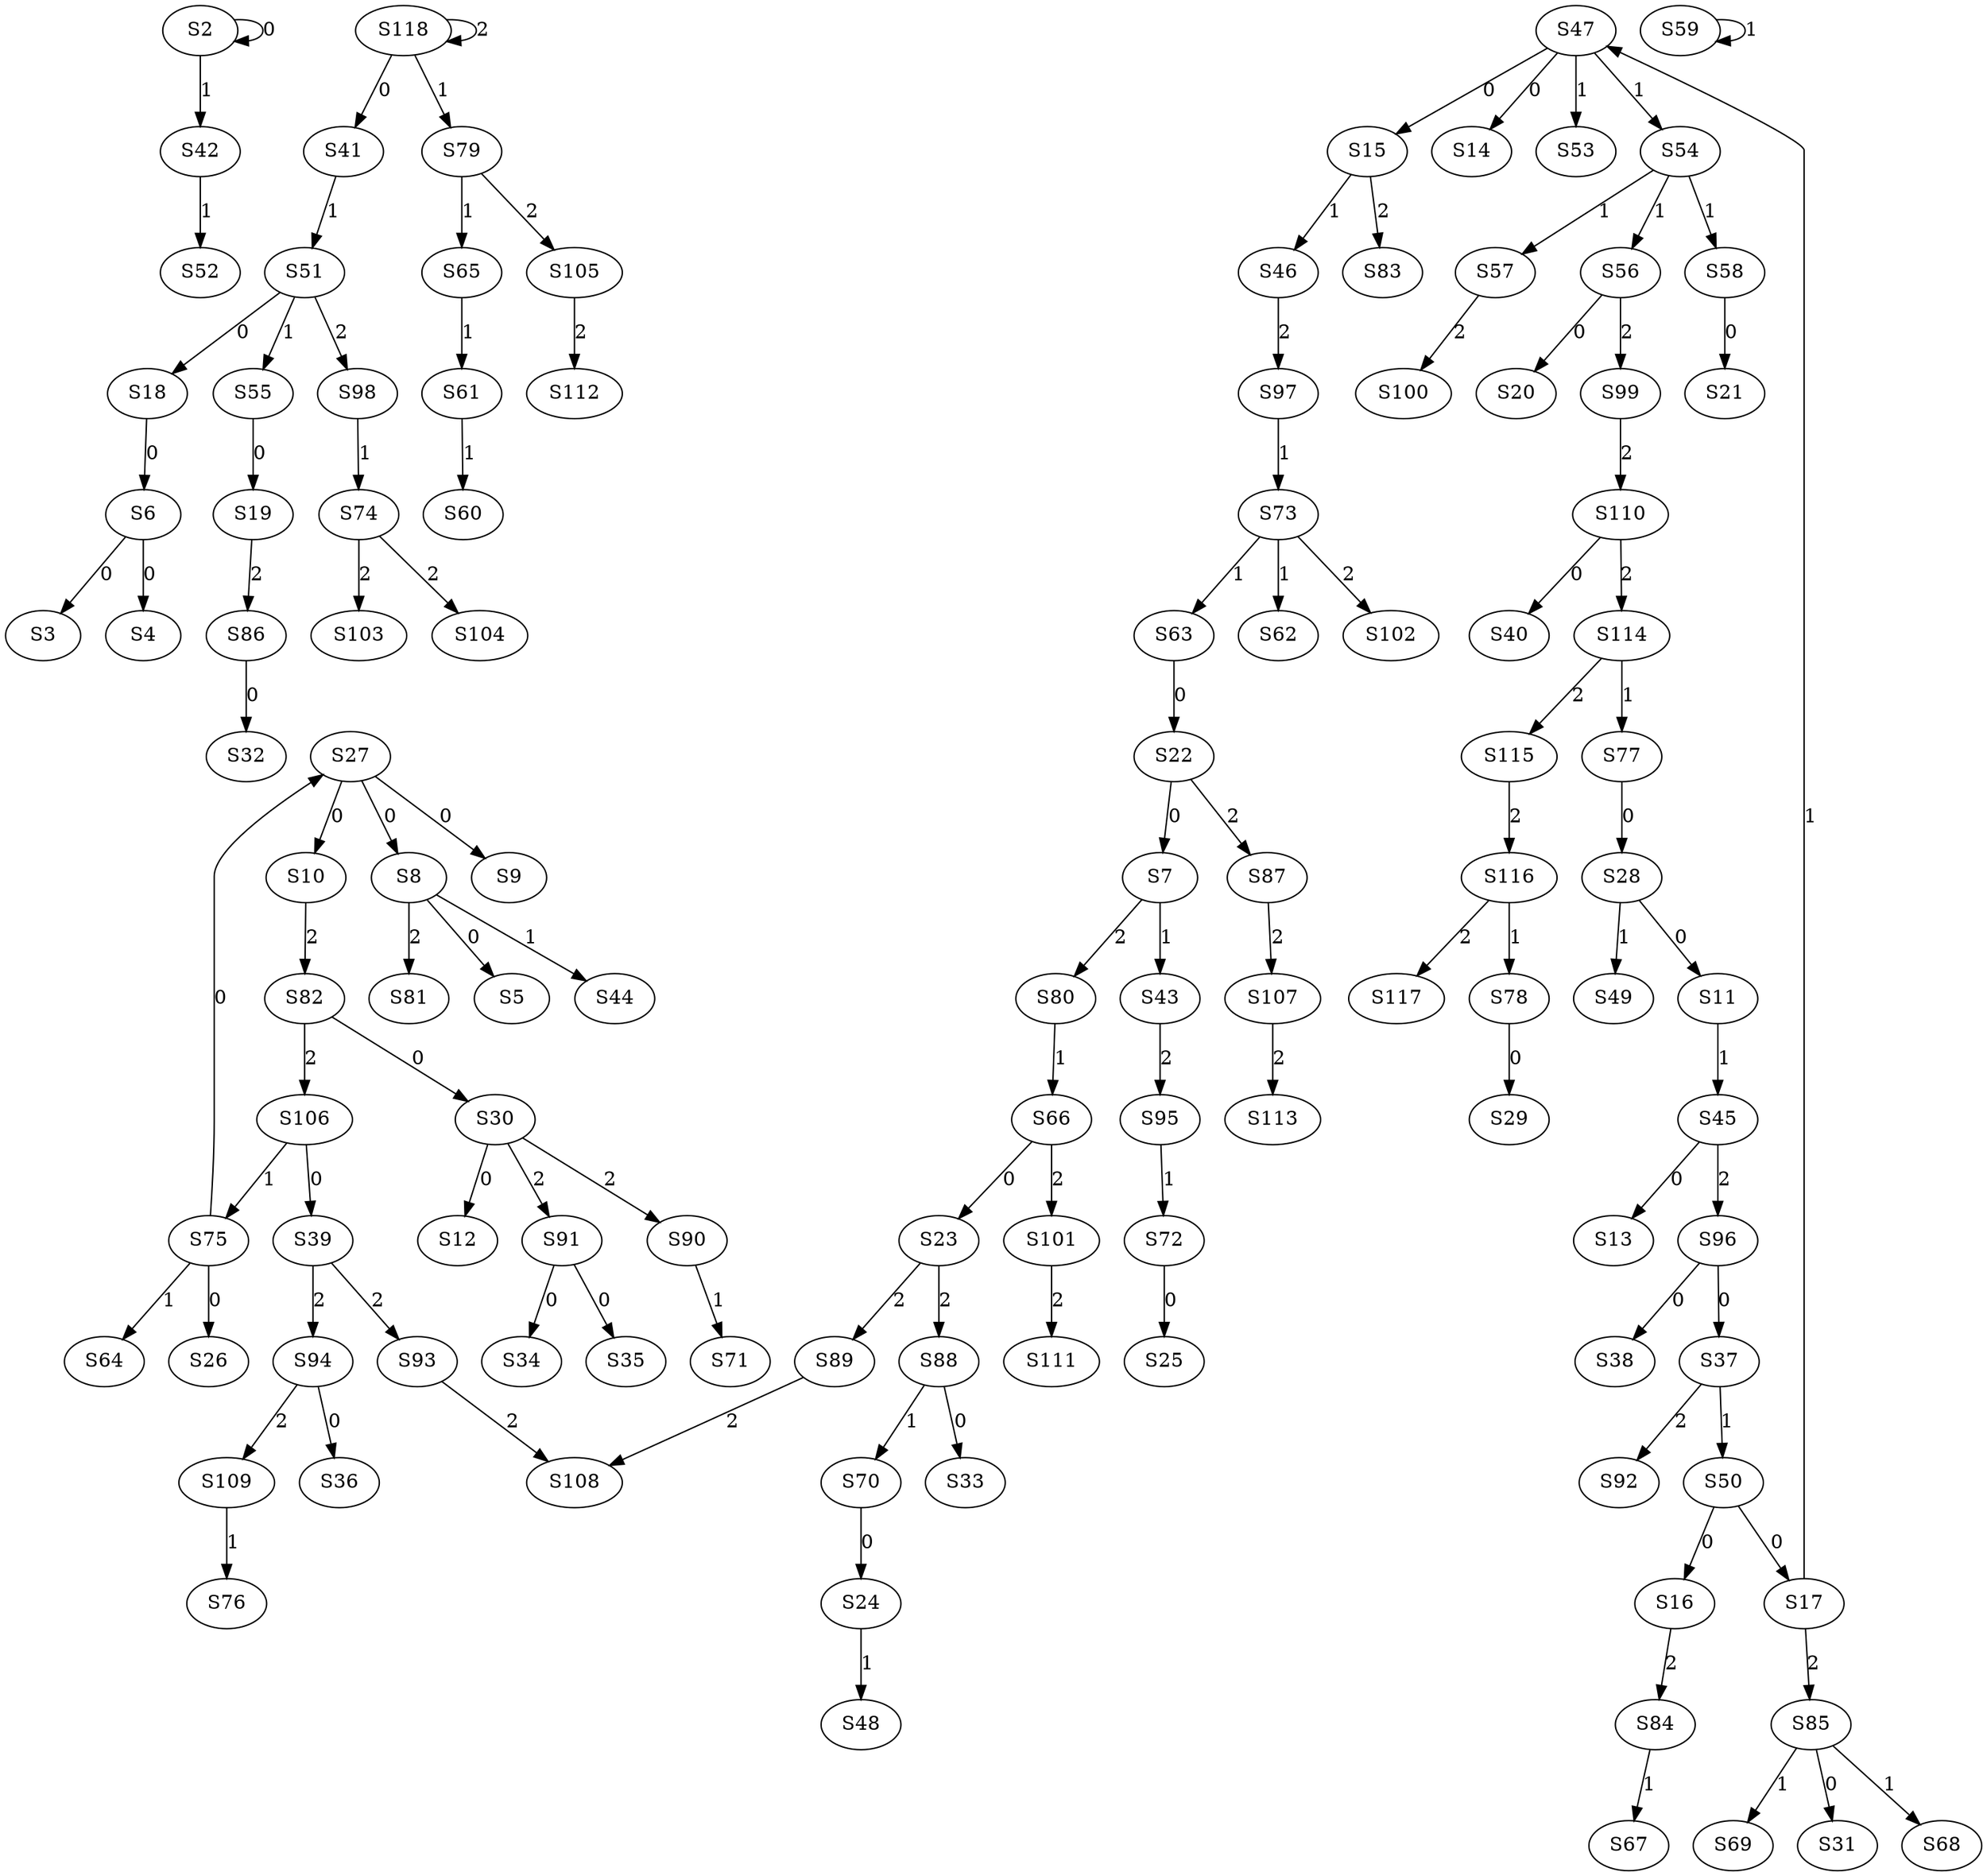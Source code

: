 strict digraph {
	S2 -> S2 [ label = 0 ];
	S6 -> S3 [ label = 0 ];
	S6 -> S4 [ label = 0 ];
	S8 -> S5 [ label = 0 ];
	S18 -> S6 [ label = 0 ];
	S22 -> S7 [ label = 0 ];
	S27 -> S8 [ label = 0 ];
	S27 -> S9 [ label = 0 ];
	S27 -> S10 [ label = 0 ];
	S28 -> S11 [ label = 0 ];
	S30 -> S12 [ label = 0 ];
	S45 -> S13 [ label = 0 ];
	S47 -> S14 [ label = 0 ];
	S47 -> S15 [ label = 0 ];
	S50 -> S16 [ label = 0 ];
	S50 -> S17 [ label = 0 ];
	S51 -> S18 [ label = 0 ];
	S55 -> S19 [ label = 0 ];
	S56 -> S20 [ label = 0 ];
	S58 -> S21 [ label = 0 ];
	S63 -> S22 [ label = 0 ];
	S66 -> S23 [ label = 0 ];
	S70 -> S24 [ label = 0 ];
	S72 -> S25 [ label = 0 ];
	S75 -> S26 [ label = 0 ];
	S75 -> S27 [ label = 0 ];
	S77 -> S28 [ label = 0 ];
	S78 -> S29 [ label = 0 ];
	S82 -> S30 [ label = 0 ];
	S85 -> S31 [ label = 0 ];
	S86 -> S32 [ label = 0 ];
	S88 -> S33 [ label = 0 ];
	S91 -> S34 [ label = 0 ];
	S91 -> S35 [ label = 0 ];
	S94 -> S36 [ label = 0 ];
	S96 -> S37 [ label = 0 ];
	S96 -> S38 [ label = 0 ];
	S106 -> S39 [ label = 0 ];
	S110 -> S40 [ label = 0 ];
	S118 -> S41 [ label = 0 ];
	S2 -> S42 [ label = 1 ];
	S7 -> S43 [ label = 1 ];
	S8 -> S44 [ label = 1 ];
	S11 -> S45 [ label = 1 ];
	S15 -> S46 [ label = 1 ];
	S17 -> S47 [ label = 1 ];
	S24 -> S48 [ label = 1 ];
	S28 -> S49 [ label = 1 ];
	S37 -> S50 [ label = 1 ];
	S41 -> S51 [ label = 1 ];
	S42 -> S52 [ label = 1 ];
	S47 -> S53 [ label = 1 ];
	S47 -> S54 [ label = 1 ];
	S51 -> S55 [ label = 1 ];
	S54 -> S56 [ label = 1 ];
	S54 -> S57 [ label = 1 ];
	S54 -> S58 [ label = 1 ];
	S59 -> S59 [ label = 1 ];
	S61 -> S60 [ label = 1 ];
	S65 -> S61 [ label = 1 ];
	S73 -> S62 [ label = 1 ];
	S73 -> S63 [ label = 1 ];
	S75 -> S64 [ label = 1 ];
	S79 -> S65 [ label = 1 ];
	S80 -> S66 [ label = 1 ];
	S84 -> S67 [ label = 1 ];
	S85 -> S68 [ label = 1 ];
	S85 -> S69 [ label = 1 ];
	S88 -> S70 [ label = 1 ];
	S90 -> S71 [ label = 1 ];
	S95 -> S72 [ label = 1 ];
	S97 -> S73 [ label = 1 ];
	S98 -> S74 [ label = 1 ];
	S106 -> S75 [ label = 1 ];
	S109 -> S76 [ label = 1 ];
	S114 -> S77 [ label = 1 ];
	S116 -> S78 [ label = 1 ];
	S118 -> S79 [ label = 1 ];
	S7 -> S80 [ label = 2 ];
	S8 -> S81 [ label = 2 ];
	S10 -> S82 [ label = 2 ];
	S15 -> S83 [ label = 2 ];
	S16 -> S84 [ label = 2 ];
	S17 -> S85 [ label = 2 ];
	S19 -> S86 [ label = 2 ];
	S22 -> S87 [ label = 2 ];
	S23 -> S88 [ label = 2 ];
	S23 -> S89 [ label = 2 ];
	S30 -> S90 [ label = 2 ];
	S30 -> S91 [ label = 2 ];
	S37 -> S92 [ label = 2 ];
	S39 -> S93 [ label = 2 ];
	S39 -> S94 [ label = 2 ];
	S43 -> S95 [ label = 2 ];
	S45 -> S96 [ label = 2 ];
	S46 -> S97 [ label = 2 ];
	S51 -> S98 [ label = 2 ];
	S56 -> S99 [ label = 2 ];
	S57 -> S100 [ label = 2 ];
	S66 -> S101 [ label = 2 ];
	S73 -> S102 [ label = 2 ];
	S74 -> S103 [ label = 2 ];
	S74 -> S104 [ label = 2 ];
	S79 -> S105 [ label = 2 ];
	S82 -> S106 [ label = 2 ];
	S87 -> S107 [ label = 2 ];
	S93 -> S108 [ label = 2 ];
	S94 -> S109 [ label = 2 ];
	S99 -> S110 [ label = 2 ];
	S101 -> S111 [ label = 2 ];
	S105 -> S112 [ label = 2 ];
	S107 -> S113 [ label = 2 ];
	S110 -> S114 [ label = 2 ];
	S114 -> S115 [ label = 2 ];
	S115 -> S116 [ label = 2 ];
	S116 -> S117 [ label = 2 ];
	S118 -> S118 [ label = 2 ];
	S89 -> S108 [ label = 2 ];
}